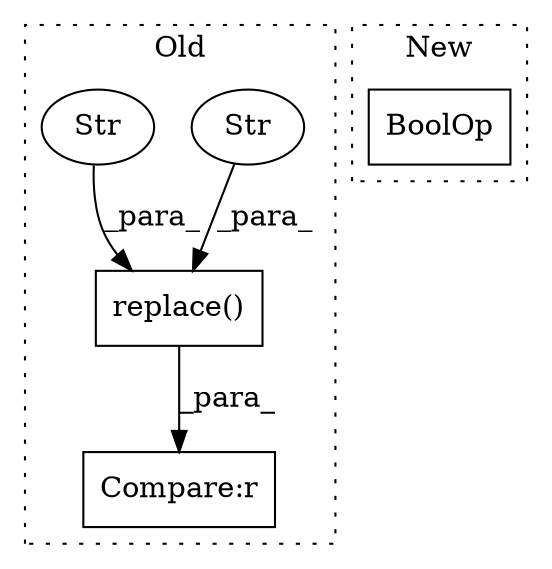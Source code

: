 digraph G {
subgraph cluster0 {
1 [label="replace()" a="75" s="20143,20164" l="12,1" shape="box"];
3 [label="Str" a="66" s="20155" l="4" shape="ellipse"];
4 [label="Str" a="66" s="20161" l="3" shape="ellipse"];
5 [label="Compare:r" a="40" s="20186" l="12" shape="box"];
label = "Old";
style="dotted";
}
subgraph cluster1 {
2 [label="BoolOp" a="72" s="20169" l="34" shape="box"];
label = "New";
style="dotted";
}
1 -> 5 [label="_para_"];
3 -> 1 [label="_para_"];
4 -> 1 [label="_para_"];
}